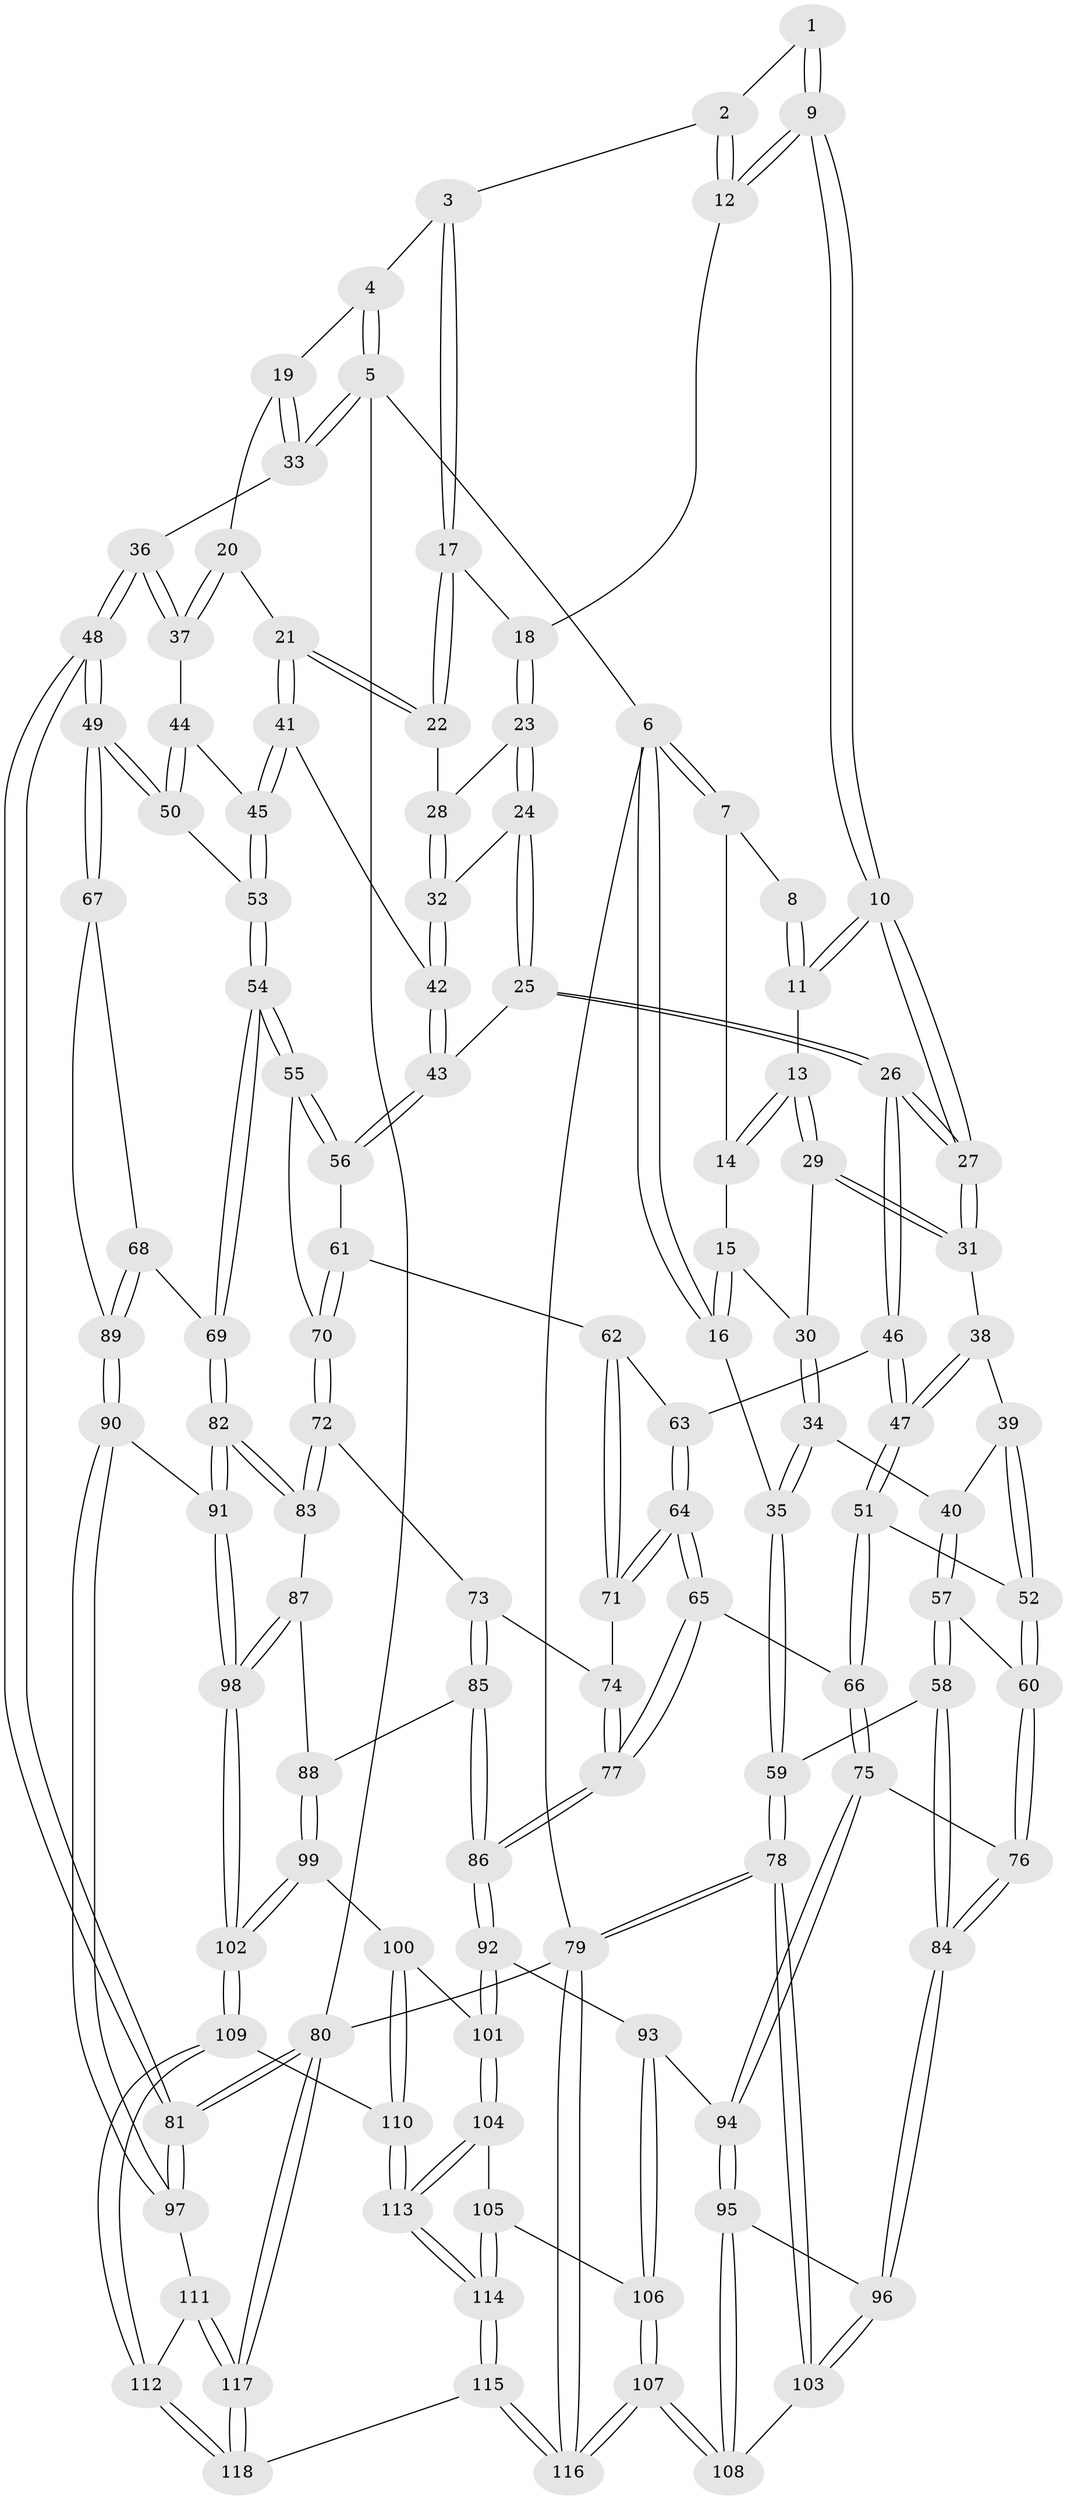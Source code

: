// coarse degree distribution, {2: 0.028985507246376812, 3: 0.15942028985507245, 4: 0.37681159420289856, 5: 0.34782608695652173, 7: 0.014492753623188406, 6: 0.07246376811594203}
// Generated by graph-tools (version 1.1) at 2025/42/03/06/25 10:42:28]
// undirected, 118 vertices, 292 edges
graph export_dot {
graph [start="1"]
  node [color=gray90,style=filled];
  1 [pos="+0.3542069802152155+0"];
  2 [pos="+0.6217884876075548+0"];
  3 [pos="+0.9755148714716202+0"];
  4 [pos="+1+0"];
  5 [pos="+1+0"];
  6 [pos="+0+0"];
  7 [pos="+0.03187582168149075+0"];
  8 [pos="+0.254990351329489+0"];
  9 [pos="+0.42209704537447396+0.18638683938881306"];
  10 [pos="+0.41771129095651294+0.19901824556831227"];
  11 [pos="+0.28119358311571946+0.10045438340208847"];
  12 [pos="+0.5923468505888193+0.03634573300884031"];
  13 [pos="+0.17682940539141048+0.11202892786541342"];
  14 [pos="+0.07343898797440213+0"];
  15 [pos="+0.05650828232536339+0.14175034050088053"];
  16 [pos="+0+0.08439680936755956"];
  17 [pos="+0.768558416096935+0.10715786492593452"];
  18 [pos="+0.6525768561739254+0.11136645314631807"];
  19 [pos="+0.9160216371875265+0.17574902072111073"];
  20 [pos="+0.9123009294140906+0.1824841580703147"];
  21 [pos="+0.8051942637322298+0.20399531454970668"];
  22 [pos="+0.7901185867492907+0.18370878839323146"];
  23 [pos="+0.643715660739668+0.17531150294147016"];
  24 [pos="+0.6354987678815215+0.19206990925081127"];
  25 [pos="+0.421342152081823+0.2570206960740005"];
  26 [pos="+0.41959064687459835+0.256870453974893"];
  27 [pos="+0.4178982655286059+0.2524078017952783"];
  28 [pos="+0.7429584445581762+0.190357954685775"];
  29 [pos="+0.15998164980350318+0.17587139664742915"];
  30 [pos="+0.0887517646774596+0.18662851475606326"];
  31 [pos="+0.18703743235334008+0.20800936783069104"];
  32 [pos="+0.6676406414091933+0.24253911376978723"];
  33 [pos="+1+0.22576045783581775"];
  34 [pos="+0+0.2959517121584348"];
  35 [pos="+0+0.29830494839477706"];
  36 [pos="+1+0.3052579523600196"];
  37 [pos="+0.9468124525104286+0.2522945842177998"];
  38 [pos="+0.1687596440569171+0.27960479705681507"];
  39 [pos="+0.0991586539873466+0.34087104769476834"];
  40 [pos="+0.0738595607416751+0.345576015797276"];
  41 [pos="+0.7814685847727494+0.31496371434906906"];
  42 [pos="+0.6934552468156726+0.32234737759043086"];
  43 [pos="+0.6552695940721046+0.34940216427218745"];
  44 [pos="+0.9113534011523923+0.31636226674871715"];
  45 [pos="+0.800556066224647+0.33319212388239067"];
  46 [pos="+0.4010966895623772+0.3161069807364746"];
  47 [pos="+0.3157296337553374+0.4062821458487572"];
  48 [pos="+1+0.48056809533886996"];
  49 [pos="+1+0.4797653385251081"];
  50 [pos="+0.9980341614830864+0.4212679294517395"];
  51 [pos="+0.3087990769119563+0.41745173769068183"];
  52 [pos="+0.28412573188685286+0.42652632128193224"];
  53 [pos="+0.8250142662661091+0.44974651620852385"];
  54 [pos="+0.7972834799029365+0.5150464503620447"];
  55 [pos="+0.7556946324927862+0.5102459682060155"];
  56 [pos="+0.6516986349446451+0.3762782015705431"];
  57 [pos="+0.08926589238434332+0.5025591681160744"];
  58 [pos="+0.06851629405863094+0.5211609336217435"];
  59 [pos="+0+0.5115702709562745"];
  60 [pos="+0.19860677042103325+0.49407747244749023"];
  61 [pos="+0.587432561656808+0.4716679619680561"];
  62 [pos="+0.5704520622702126+0.4758510711203323"];
  63 [pos="+0.48477443184905006+0.41978146783846626"];
  64 [pos="+0.45333961509655546+0.5556502043647974"];
  65 [pos="+0.42476708494100757+0.5908102166408022"];
  66 [pos="+0.35957062401847273+0.5402087530918424"];
  67 [pos="+1+0.49708875488969184"];
  68 [pos="+0.9028584627175145+0.5709885843871585"];
  69 [pos="+0.8136300863375645+0.5471055112354652"];
  70 [pos="+0.6745119937044369+0.5347688870419698"];
  71 [pos="+0.5595158003584452+0.5015229027660407"];
  72 [pos="+0.6574266690252019+0.5743073723400348"];
  73 [pos="+0.5707752250449643+0.5740838050144011"];
  74 [pos="+0.5601496816347759+0.5237487005196765"];
  75 [pos="+0.26506283343731396+0.6326177474641625"];
  76 [pos="+0.21692032355108298+0.5892052433426672"];
  77 [pos="+0.4463265107337863+0.6426365627348838"];
  78 [pos="+0+0.8637707194936393"];
  79 [pos="+0+1"];
  80 [pos="+1+1"];
  81 [pos="+1+0.765674309080592"];
  82 [pos="+0.7842193819947206+0.6499034005003358"];
  83 [pos="+0.656387016231298+0.6459977109224393"];
  84 [pos="+0.09762075426615661+0.6658739693803708"];
  85 [pos="+0.5378400322835799+0.6580733967188401"];
  86 [pos="+0.4503748320957201+0.6552170318191763"];
  87 [pos="+0.6410040261259772+0.6616023956247868"];
  88 [pos="+0.5657361261317263+0.6725887942303576"];
  89 [pos="+0.9245352235410372+0.6673447185421135"];
  90 [pos="+0.9297971698678346+0.7538589386609611"];
  91 [pos="+0.8187629941982375+0.7603937040331105"];
  92 [pos="+0.4495001694801067+0.6566523206565575"];
  93 [pos="+0.31440848479265815+0.7076580176054212"];
  94 [pos="+0.270925153910644+0.7019655145407816"];
  95 [pos="+0.2553998205170988+0.714488024943788"];
  96 [pos="+0.09731610765840344+0.6679764140846748"];
  97 [pos="+1+0.7873940208251735"];
  98 [pos="+0.7288588688916097+0.8555622889685874"];
  99 [pos="+0.5766364025823235+0.7545791932868094"];
  100 [pos="+0.5155191284105907+0.8040305999840133"];
  101 [pos="+0.45409940502557766+0.8080116881327961"];
  102 [pos="+0.7251566131589643+0.8628581682674871"];
  103 [pos="+0+0.7996312890600125"];
  104 [pos="+0.4448047806596551+0.8214330451481268"];
  105 [pos="+0.39319735801150085+0.8367138200115999"];
  106 [pos="+0.3811943402886994+0.8369496586477133"];
  107 [pos="+0.2286036462384378+0.9154496449739953"];
  108 [pos="+0.2050813751716436+0.8842399697395584"];
  109 [pos="+0.7242424061430062+0.8674882477694487"];
  110 [pos="+0.6221547662244645+0.8856466285231515"];
  111 [pos="+0.9256076328672944+0.9281959446798693"];
  112 [pos="+0.7616802587062035+0.9655034837824413"];
  113 [pos="+0.5139585906141143+0.9496542467236347"];
  114 [pos="+0.44007123906742013+1"];
  115 [pos="+0.43058115669886965+1"];
  116 [pos="+0.27105307242384336+1"];
  117 [pos="+1+1"];
  118 [pos="+0.7430466338119328+1"];
  1 -- 2;
  1 -- 9;
  1 -- 9;
  2 -- 3;
  2 -- 12;
  2 -- 12;
  3 -- 4;
  3 -- 17;
  3 -- 17;
  4 -- 5;
  4 -- 5;
  4 -- 19;
  5 -- 6;
  5 -- 33;
  5 -- 33;
  5 -- 80;
  6 -- 7;
  6 -- 7;
  6 -- 16;
  6 -- 16;
  6 -- 79;
  7 -- 8;
  7 -- 14;
  8 -- 11;
  8 -- 11;
  9 -- 10;
  9 -- 10;
  9 -- 12;
  9 -- 12;
  10 -- 11;
  10 -- 11;
  10 -- 27;
  10 -- 27;
  11 -- 13;
  12 -- 18;
  13 -- 14;
  13 -- 14;
  13 -- 29;
  13 -- 29;
  14 -- 15;
  15 -- 16;
  15 -- 16;
  15 -- 30;
  16 -- 35;
  17 -- 18;
  17 -- 22;
  17 -- 22;
  18 -- 23;
  18 -- 23;
  19 -- 20;
  19 -- 33;
  19 -- 33;
  20 -- 21;
  20 -- 37;
  20 -- 37;
  21 -- 22;
  21 -- 22;
  21 -- 41;
  21 -- 41;
  22 -- 28;
  23 -- 24;
  23 -- 24;
  23 -- 28;
  24 -- 25;
  24 -- 25;
  24 -- 32;
  25 -- 26;
  25 -- 26;
  25 -- 43;
  26 -- 27;
  26 -- 27;
  26 -- 46;
  26 -- 46;
  27 -- 31;
  27 -- 31;
  28 -- 32;
  28 -- 32;
  29 -- 30;
  29 -- 31;
  29 -- 31;
  30 -- 34;
  30 -- 34;
  31 -- 38;
  32 -- 42;
  32 -- 42;
  33 -- 36;
  34 -- 35;
  34 -- 35;
  34 -- 40;
  35 -- 59;
  35 -- 59;
  36 -- 37;
  36 -- 37;
  36 -- 48;
  36 -- 48;
  37 -- 44;
  38 -- 39;
  38 -- 47;
  38 -- 47;
  39 -- 40;
  39 -- 52;
  39 -- 52;
  40 -- 57;
  40 -- 57;
  41 -- 42;
  41 -- 45;
  41 -- 45;
  42 -- 43;
  42 -- 43;
  43 -- 56;
  43 -- 56;
  44 -- 45;
  44 -- 50;
  44 -- 50;
  45 -- 53;
  45 -- 53;
  46 -- 47;
  46 -- 47;
  46 -- 63;
  47 -- 51;
  47 -- 51;
  48 -- 49;
  48 -- 49;
  48 -- 81;
  48 -- 81;
  49 -- 50;
  49 -- 50;
  49 -- 67;
  49 -- 67;
  50 -- 53;
  51 -- 52;
  51 -- 66;
  51 -- 66;
  52 -- 60;
  52 -- 60;
  53 -- 54;
  53 -- 54;
  54 -- 55;
  54 -- 55;
  54 -- 69;
  54 -- 69;
  55 -- 56;
  55 -- 56;
  55 -- 70;
  56 -- 61;
  57 -- 58;
  57 -- 58;
  57 -- 60;
  58 -- 59;
  58 -- 84;
  58 -- 84;
  59 -- 78;
  59 -- 78;
  60 -- 76;
  60 -- 76;
  61 -- 62;
  61 -- 70;
  61 -- 70;
  62 -- 63;
  62 -- 71;
  62 -- 71;
  63 -- 64;
  63 -- 64;
  64 -- 65;
  64 -- 65;
  64 -- 71;
  64 -- 71;
  65 -- 66;
  65 -- 77;
  65 -- 77;
  66 -- 75;
  66 -- 75;
  67 -- 68;
  67 -- 89;
  68 -- 69;
  68 -- 89;
  68 -- 89;
  69 -- 82;
  69 -- 82;
  70 -- 72;
  70 -- 72;
  71 -- 74;
  72 -- 73;
  72 -- 83;
  72 -- 83;
  73 -- 74;
  73 -- 85;
  73 -- 85;
  74 -- 77;
  74 -- 77;
  75 -- 76;
  75 -- 94;
  75 -- 94;
  76 -- 84;
  76 -- 84;
  77 -- 86;
  77 -- 86;
  78 -- 79;
  78 -- 79;
  78 -- 103;
  78 -- 103;
  79 -- 116;
  79 -- 116;
  79 -- 80;
  80 -- 81;
  80 -- 81;
  80 -- 117;
  80 -- 117;
  81 -- 97;
  81 -- 97;
  82 -- 83;
  82 -- 83;
  82 -- 91;
  82 -- 91;
  83 -- 87;
  84 -- 96;
  84 -- 96;
  85 -- 86;
  85 -- 86;
  85 -- 88;
  86 -- 92;
  86 -- 92;
  87 -- 88;
  87 -- 98;
  87 -- 98;
  88 -- 99;
  88 -- 99;
  89 -- 90;
  89 -- 90;
  90 -- 91;
  90 -- 97;
  90 -- 97;
  91 -- 98;
  91 -- 98;
  92 -- 93;
  92 -- 101;
  92 -- 101;
  93 -- 94;
  93 -- 106;
  93 -- 106;
  94 -- 95;
  94 -- 95;
  95 -- 96;
  95 -- 108;
  95 -- 108;
  96 -- 103;
  96 -- 103;
  97 -- 111;
  98 -- 102;
  98 -- 102;
  99 -- 100;
  99 -- 102;
  99 -- 102;
  100 -- 101;
  100 -- 110;
  100 -- 110;
  101 -- 104;
  101 -- 104;
  102 -- 109;
  102 -- 109;
  103 -- 108;
  104 -- 105;
  104 -- 113;
  104 -- 113;
  105 -- 106;
  105 -- 114;
  105 -- 114;
  106 -- 107;
  106 -- 107;
  107 -- 108;
  107 -- 108;
  107 -- 116;
  107 -- 116;
  109 -- 110;
  109 -- 112;
  109 -- 112;
  110 -- 113;
  110 -- 113;
  111 -- 112;
  111 -- 117;
  111 -- 117;
  112 -- 118;
  112 -- 118;
  113 -- 114;
  113 -- 114;
  114 -- 115;
  114 -- 115;
  115 -- 116;
  115 -- 116;
  115 -- 118;
  117 -- 118;
  117 -- 118;
}
